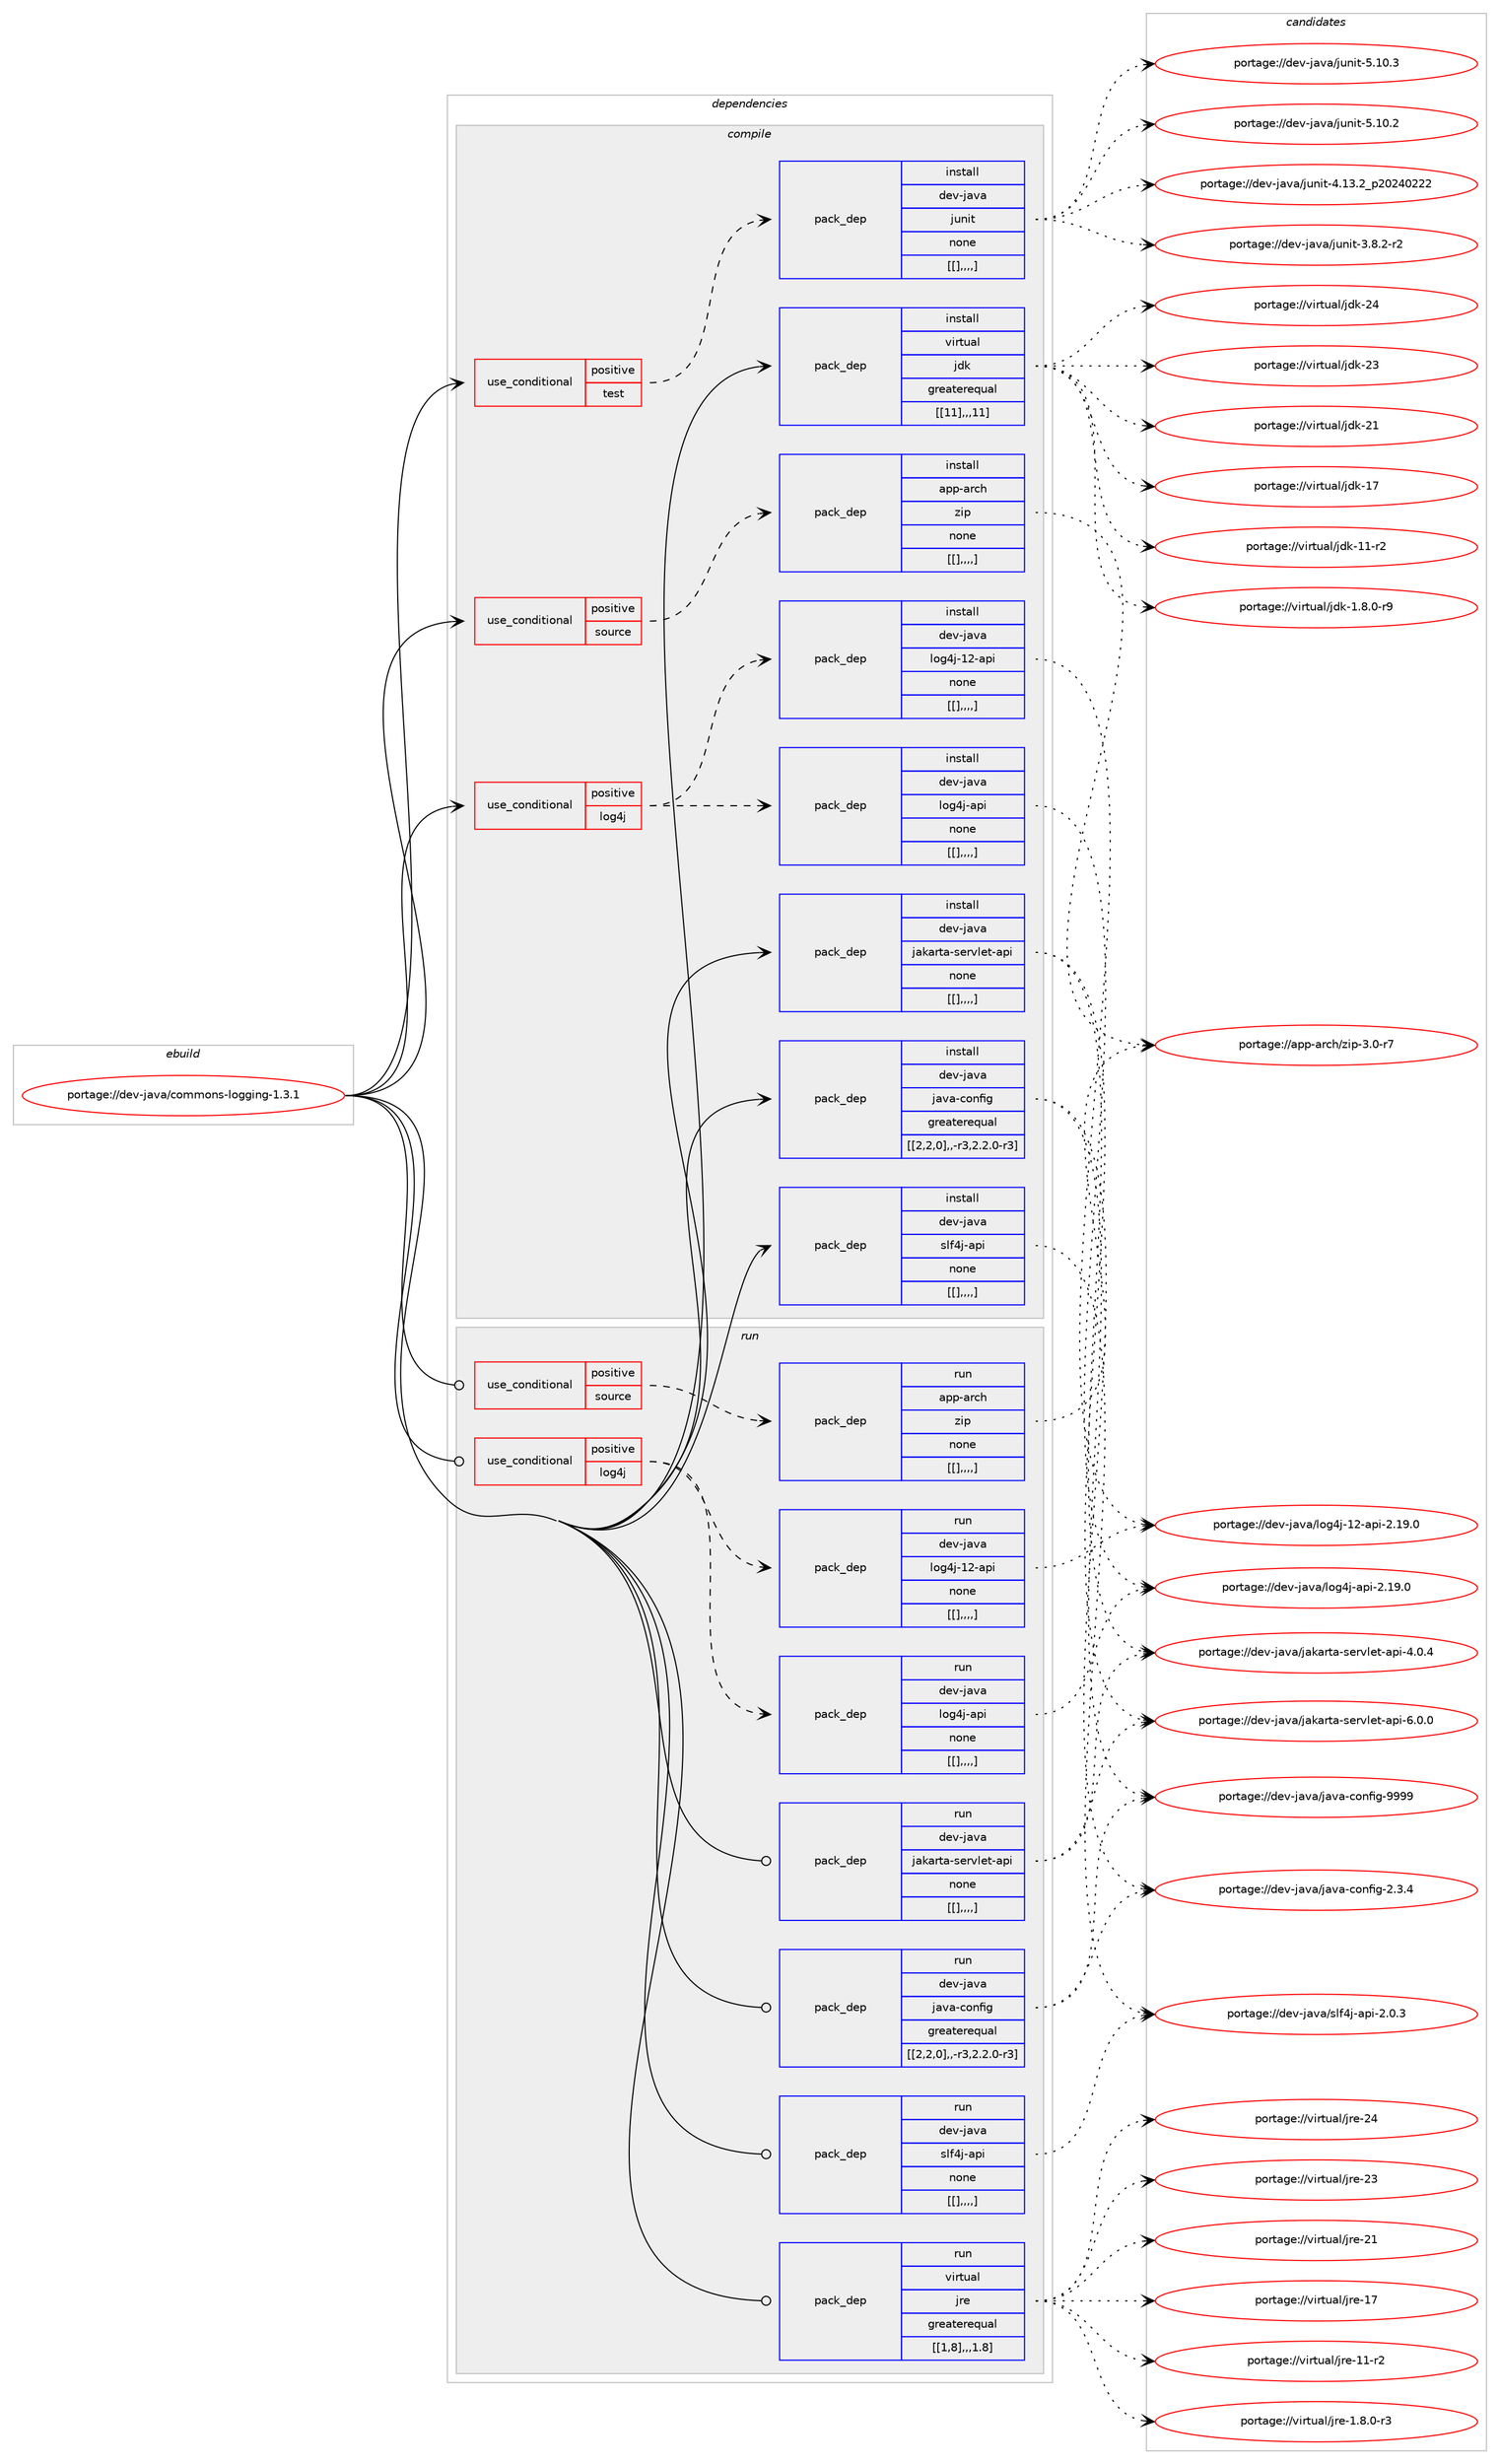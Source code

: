 digraph prolog {

# *************
# Graph options
# *************

newrank=true;
concentrate=true;
compound=true;
graph [rankdir=LR,fontname=Helvetica,fontsize=10,ranksep=1.5];#, ranksep=2.5, nodesep=0.2];
edge  [arrowhead=vee];
node  [fontname=Helvetica,fontsize=10];

# **********
# The ebuild
# **********

subgraph cluster_leftcol {
color=gray;
label=<<i>ebuild</i>>;
id [label="portage://dev-java/commons-logging-1.3.1", color=red, width=4, href="../dev-java/commons-logging-1.3.1.svg"];
}

# ****************
# The dependencies
# ****************

subgraph cluster_midcol {
color=gray;
label=<<i>dependencies</i>>;
subgraph cluster_compile {
fillcolor="#eeeeee";
style=filled;
label=<<i>compile</i>>;
subgraph cond22244 {
dependency93736 [label=<<TABLE BORDER="0" CELLBORDER="1" CELLSPACING="0" CELLPADDING="4"><TR><TD ROWSPAN="3" CELLPADDING="10">use_conditional</TD></TR><TR><TD>positive</TD></TR><TR><TD>log4j</TD></TR></TABLE>>, shape=none, color=red];
subgraph pack70446 {
dependency93737 [label=<<TABLE BORDER="0" CELLBORDER="1" CELLSPACING="0" CELLPADDING="4" WIDTH="220"><TR><TD ROWSPAN="6" CELLPADDING="30">pack_dep</TD></TR><TR><TD WIDTH="110">install</TD></TR><TR><TD>dev-java</TD></TR><TR><TD>log4j-12-api</TD></TR><TR><TD>none</TD></TR><TR><TD>[[],,,,]</TD></TR></TABLE>>, shape=none, color=blue];
}
dependency93736:e -> dependency93737:w [weight=20,style="dashed",arrowhead="vee"];
subgraph pack70447 {
dependency93738 [label=<<TABLE BORDER="0" CELLBORDER="1" CELLSPACING="0" CELLPADDING="4" WIDTH="220"><TR><TD ROWSPAN="6" CELLPADDING="30">pack_dep</TD></TR><TR><TD WIDTH="110">install</TD></TR><TR><TD>dev-java</TD></TR><TR><TD>log4j-api</TD></TR><TR><TD>none</TD></TR><TR><TD>[[],,,,]</TD></TR></TABLE>>, shape=none, color=blue];
}
dependency93736:e -> dependency93738:w [weight=20,style="dashed",arrowhead="vee"];
}
id:e -> dependency93736:w [weight=20,style="solid",arrowhead="vee"];
subgraph cond22245 {
dependency93739 [label=<<TABLE BORDER="0" CELLBORDER="1" CELLSPACING="0" CELLPADDING="4"><TR><TD ROWSPAN="3" CELLPADDING="10">use_conditional</TD></TR><TR><TD>positive</TD></TR><TR><TD>source</TD></TR></TABLE>>, shape=none, color=red];
subgraph pack70448 {
dependency93740 [label=<<TABLE BORDER="0" CELLBORDER="1" CELLSPACING="0" CELLPADDING="4" WIDTH="220"><TR><TD ROWSPAN="6" CELLPADDING="30">pack_dep</TD></TR><TR><TD WIDTH="110">install</TD></TR><TR><TD>app-arch</TD></TR><TR><TD>zip</TD></TR><TR><TD>none</TD></TR><TR><TD>[[],,,,]</TD></TR></TABLE>>, shape=none, color=blue];
}
dependency93739:e -> dependency93740:w [weight=20,style="dashed",arrowhead="vee"];
}
id:e -> dependency93739:w [weight=20,style="solid",arrowhead="vee"];
subgraph cond22246 {
dependency93741 [label=<<TABLE BORDER="0" CELLBORDER="1" CELLSPACING="0" CELLPADDING="4"><TR><TD ROWSPAN="3" CELLPADDING="10">use_conditional</TD></TR><TR><TD>positive</TD></TR><TR><TD>test</TD></TR></TABLE>>, shape=none, color=red];
subgraph pack70449 {
dependency93742 [label=<<TABLE BORDER="0" CELLBORDER="1" CELLSPACING="0" CELLPADDING="4" WIDTH="220"><TR><TD ROWSPAN="6" CELLPADDING="30">pack_dep</TD></TR><TR><TD WIDTH="110">install</TD></TR><TR><TD>dev-java</TD></TR><TR><TD>junit</TD></TR><TR><TD>none</TD></TR><TR><TD>[[],,,,]</TD></TR></TABLE>>, shape=none, color=blue];
}
dependency93741:e -> dependency93742:w [weight=20,style="dashed",arrowhead="vee"];
}
id:e -> dependency93741:w [weight=20,style="solid",arrowhead="vee"];
subgraph pack70450 {
dependency93743 [label=<<TABLE BORDER="0" CELLBORDER="1" CELLSPACING="0" CELLPADDING="4" WIDTH="220"><TR><TD ROWSPAN="6" CELLPADDING="30">pack_dep</TD></TR><TR><TD WIDTH="110">install</TD></TR><TR><TD>dev-java</TD></TR><TR><TD>jakarta-servlet-api</TD></TR><TR><TD>none</TD></TR><TR><TD>[[],,,,]</TD></TR></TABLE>>, shape=none, color=blue];
}
id:e -> dependency93743:w [weight=20,style="solid",arrowhead="vee"];
subgraph pack70451 {
dependency93744 [label=<<TABLE BORDER="0" CELLBORDER="1" CELLSPACING="0" CELLPADDING="4" WIDTH="220"><TR><TD ROWSPAN="6" CELLPADDING="30">pack_dep</TD></TR><TR><TD WIDTH="110">install</TD></TR><TR><TD>dev-java</TD></TR><TR><TD>java-config</TD></TR><TR><TD>greaterequal</TD></TR><TR><TD>[[2,2,0],,-r3,2.2.0-r3]</TD></TR></TABLE>>, shape=none, color=blue];
}
id:e -> dependency93744:w [weight=20,style="solid",arrowhead="vee"];
subgraph pack70452 {
dependency93745 [label=<<TABLE BORDER="0" CELLBORDER="1" CELLSPACING="0" CELLPADDING="4" WIDTH="220"><TR><TD ROWSPAN="6" CELLPADDING="30">pack_dep</TD></TR><TR><TD WIDTH="110">install</TD></TR><TR><TD>dev-java</TD></TR><TR><TD>slf4j-api</TD></TR><TR><TD>none</TD></TR><TR><TD>[[],,,,]</TD></TR></TABLE>>, shape=none, color=blue];
}
id:e -> dependency93745:w [weight=20,style="solid",arrowhead="vee"];
subgraph pack70453 {
dependency93746 [label=<<TABLE BORDER="0" CELLBORDER="1" CELLSPACING="0" CELLPADDING="4" WIDTH="220"><TR><TD ROWSPAN="6" CELLPADDING="30">pack_dep</TD></TR><TR><TD WIDTH="110">install</TD></TR><TR><TD>virtual</TD></TR><TR><TD>jdk</TD></TR><TR><TD>greaterequal</TD></TR><TR><TD>[[11],,,11]</TD></TR></TABLE>>, shape=none, color=blue];
}
id:e -> dependency93746:w [weight=20,style="solid",arrowhead="vee"];
}
subgraph cluster_compileandrun {
fillcolor="#eeeeee";
style=filled;
label=<<i>compile and run</i>>;
}
subgraph cluster_run {
fillcolor="#eeeeee";
style=filled;
label=<<i>run</i>>;
subgraph cond22247 {
dependency93747 [label=<<TABLE BORDER="0" CELLBORDER="1" CELLSPACING="0" CELLPADDING="4"><TR><TD ROWSPAN="3" CELLPADDING="10">use_conditional</TD></TR><TR><TD>positive</TD></TR><TR><TD>log4j</TD></TR></TABLE>>, shape=none, color=red];
subgraph pack70454 {
dependency93748 [label=<<TABLE BORDER="0" CELLBORDER="1" CELLSPACING="0" CELLPADDING="4" WIDTH="220"><TR><TD ROWSPAN="6" CELLPADDING="30">pack_dep</TD></TR><TR><TD WIDTH="110">run</TD></TR><TR><TD>dev-java</TD></TR><TR><TD>log4j-12-api</TD></TR><TR><TD>none</TD></TR><TR><TD>[[],,,,]</TD></TR></TABLE>>, shape=none, color=blue];
}
dependency93747:e -> dependency93748:w [weight=20,style="dashed",arrowhead="vee"];
subgraph pack70455 {
dependency93749 [label=<<TABLE BORDER="0" CELLBORDER="1" CELLSPACING="0" CELLPADDING="4" WIDTH="220"><TR><TD ROWSPAN="6" CELLPADDING="30">pack_dep</TD></TR><TR><TD WIDTH="110">run</TD></TR><TR><TD>dev-java</TD></TR><TR><TD>log4j-api</TD></TR><TR><TD>none</TD></TR><TR><TD>[[],,,,]</TD></TR></TABLE>>, shape=none, color=blue];
}
dependency93747:e -> dependency93749:w [weight=20,style="dashed",arrowhead="vee"];
}
id:e -> dependency93747:w [weight=20,style="solid",arrowhead="odot"];
subgraph cond22248 {
dependency93750 [label=<<TABLE BORDER="0" CELLBORDER="1" CELLSPACING="0" CELLPADDING="4"><TR><TD ROWSPAN="3" CELLPADDING="10">use_conditional</TD></TR><TR><TD>positive</TD></TR><TR><TD>source</TD></TR></TABLE>>, shape=none, color=red];
subgraph pack70456 {
dependency93751 [label=<<TABLE BORDER="0" CELLBORDER="1" CELLSPACING="0" CELLPADDING="4" WIDTH="220"><TR><TD ROWSPAN="6" CELLPADDING="30">pack_dep</TD></TR><TR><TD WIDTH="110">run</TD></TR><TR><TD>app-arch</TD></TR><TR><TD>zip</TD></TR><TR><TD>none</TD></TR><TR><TD>[[],,,,]</TD></TR></TABLE>>, shape=none, color=blue];
}
dependency93750:e -> dependency93751:w [weight=20,style="dashed",arrowhead="vee"];
}
id:e -> dependency93750:w [weight=20,style="solid",arrowhead="odot"];
subgraph pack70457 {
dependency93752 [label=<<TABLE BORDER="0" CELLBORDER="1" CELLSPACING="0" CELLPADDING="4" WIDTH="220"><TR><TD ROWSPAN="6" CELLPADDING="30">pack_dep</TD></TR><TR><TD WIDTH="110">run</TD></TR><TR><TD>dev-java</TD></TR><TR><TD>jakarta-servlet-api</TD></TR><TR><TD>none</TD></TR><TR><TD>[[],,,,]</TD></TR></TABLE>>, shape=none, color=blue];
}
id:e -> dependency93752:w [weight=20,style="solid",arrowhead="odot"];
subgraph pack70458 {
dependency93753 [label=<<TABLE BORDER="0" CELLBORDER="1" CELLSPACING="0" CELLPADDING="4" WIDTH="220"><TR><TD ROWSPAN="6" CELLPADDING="30">pack_dep</TD></TR><TR><TD WIDTH="110">run</TD></TR><TR><TD>dev-java</TD></TR><TR><TD>java-config</TD></TR><TR><TD>greaterequal</TD></TR><TR><TD>[[2,2,0],,-r3,2.2.0-r3]</TD></TR></TABLE>>, shape=none, color=blue];
}
id:e -> dependency93753:w [weight=20,style="solid",arrowhead="odot"];
subgraph pack70459 {
dependency93754 [label=<<TABLE BORDER="0" CELLBORDER="1" CELLSPACING="0" CELLPADDING="4" WIDTH="220"><TR><TD ROWSPAN="6" CELLPADDING="30">pack_dep</TD></TR><TR><TD WIDTH="110">run</TD></TR><TR><TD>dev-java</TD></TR><TR><TD>slf4j-api</TD></TR><TR><TD>none</TD></TR><TR><TD>[[],,,,]</TD></TR></TABLE>>, shape=none, color=blue];
}
id:e -> dependency93754:w [weight=20,style="solid",arrowhead="odot"];
subgraph pack70460 {
dependency93755 [label=<<TABLE BORDER="0" CELLBORDER="1" CELLSPACING="0" CELLPADDING="4" WIDTH="220"><TR><TD ROWSPAN="6" CELLPADDING="30">pack_dep</TD></TR><TR><TD WIDTH="110">run</TD></TR><TR><TD>virtual</TD></TR><TR><TD>jre</TD></TR><TR><TD>greaterequal</TD></TR><TR><TD>[[1,8],,,1.8]</TD></TR></TABLE>>, shape=none, color=blue];
}
id:e -> dependency93755:w [weight=20,style="solid",arrowhead="odot"];
}
}

# **************
# The candidates
# **************

subgraph cluster_choices {
rank=same;
color=gray;
label=<<i>candidates</i>>;

subgraph choice70446 {
color=black;
nodesep=1;
choice1001011184510697118974710811110352106454950459711210545504649574648 [label="portage://dev-java/log4j-12-api-2.19.0", color=red, width=4,href="../dev-java/log4j-12-api-2.19.0.svg"];
dependency93737:e -> choice1001011184510697118974710811110352106454950459711210545504649574648:w [style=dotted,weight="100"];
}
subgraph choice70447 {
color=black;
nodesep=1;
choice1001011184510697118974710811110352106459711210545504649574648 [label="portage://dev-java/log4j-api-2.19.0", color=red, width=4,href="../dev-java/log4j-api-2.19.0.svg"];
dependency93738:e -> choice1001011184510697118974710811110352106459711210545504649574648:w [style=dotted,weight="100"];
}
subgraph choice70448 {
color=black;
nodesep=1;
choice9711211245971149910447122105112455146484511455 [label="portage://app-arch/zip-3.0-r7", color=red, width=4,href="../app-arch/zip-3.0-r7.svg"];
dependency93740:e -> choice9711211245971149910447122105112455146484511455:w [style=dotted,weight="100"];
}
subgraph choice70449 {
color=black;
nodesep=1;
choice1001011184510697118974710611711010511645534649484651 [label="portage://dev-java/junit-5.10.3", color=red, width=4,href="../dev-java/junit-5.10.3.svg"];
choice1001011184510697118974710611711010511645534649484650 [label="portage://dev-java/junit-5.10.2", color=red, width=4,href="../dev-java/junit-5.10.2.svg"];
choice1001011184510697118974710611711010511645524649514650951125048505248505050 [label="portage://dev-java/junit-4.13.2_p20240222", color=red, width=4,href="../dev-java/junit-4.13.2_p20240222.svg"];
choice100101118451069711897471061171101051164551465646504511450 [label="portage://dev-java/junit-3.8.2-r2", color=red, width=4,href="../dev-java/junit-3.8.2-r2.svg"];
dependency93742:e -> choice1001011184510697118974710611711010511645534649484651:w [style=dotted,weight="100"];
dependency93742:e -> choice1001011184510697118974710611711010511645534649484650:w [style=dotted,weight="100"];
dependency93742:e -> choice1001011184510697118974710611711010511645524649514650951125048505248505050:w [style=dotted,weight="100"];
dependency93742:e -> choice100101118451069711897471061171101051164551465646504511450:w [style=dotted,weight="100"];
}
subgraph choice70450 {
color=black;
nodesep=1;
choice10010111845106971189747106971079711411697451151011141181081011164597112105455446484648 [label="portage://dev-java/jakarta-servlet-api-6.0.0", color=red, width=4,href="../dev-java/jakarta-servlet-api-6.0.0.svg"];
choice10010111845106971189747106971079711411697451151011141181081011164597112105455246484652 [label="portage://dev-java/jakarta-servlet-api-4.0.4", color=red, width=4,href="../dev-java/jakarta-servlet-api-4.0.4.svg"];
dependency93743:e -> choice10010111845106971189747106971079711411697451151011141181081011164597112105455446484648:w [style=dotted,weight="100"];
dependency93743:e -> choice10010111845106971189747106971079711411697451151011141181081011164597112105455246484652:w [style=dotted,weight="100"];
}
subgraph choice70451 {
color=black;
nodesep=1;
choice10010111845106971189747106971189745991111101021051034557575757 [label="portage://dev-java/java-config-9999", color=red, width=4,href="../dev-java/java-config-9999.svg"];
choice1001011184510697118974710697118974599111110102105103455046514652 [label="portage://dev-java/java-config-2.3.4", color=red, width=4,href="../dev-java/java-config-2.3.4.svg"];
dependency93744:e -> choice10010111845106971189747106971189745991111101021051034557575757:w [style=dotted,weight="100"];
dependency93744:e -> choice1001011184510697118974710697118974599111110102105103455046514652:w [style=dotted,weight="100"];
}
subgraph choice70452 {
color=black;
nodesep=1;
choice10010111845106971189747115108102521064597112105455046484651 [label="portage://dev-java/slf4j-api-2.0.3", color=red, width=4,href="../dev-java/slf4j-api-2.0.3.svg"];
dependency93745:e -> choice10010111845106971189747115108102521064597112105455046484651:w [style=dotted,weight="100"];
}
subgraph choice70453 {
color=black;
nodesep=1;
choice1181051141161179710847106100107455052 [label="portage://virtual/jdk-24", color=red, width=4,href="../virtual/jdk-24.svg"];
choice1181051141161179710847106100107455051 [label="portage://virtual/jdk-23", color=red, width=4,href="../virtual/jdk-23.svg"];
choice1181051141161179710847106100107455049 [label="portage://virtual/jdk-21", color=red, width=4,href="../virtual/jdk-21.svg"];
choice1181051141161179710847106100107454955 [label="portage://virtual/jdk-17", color=red, width=4,href="../virtual/jdk-17.svg"];
choice11810511411611797108471061001074549494511450 [label="portage://virtual/jdk-11-r2", color=red, width=4,href="../virtual/jdk-11-r2.svg"];
choice11810511411611797108471061001074549465646484511457 [label="portage://virtual/jdk-1.8.0-r9", color=red, width=4,href="../virtual/jdk-1.8.0-r9.svg"];
dependency93746:e -> choice1181051141161179710847106100107455052:w [style=dotted,weight="100"];
dependency93746:e -> choice1181051141161179710847106100107455051:w [style=dotted,weight="100"];
dependency93746:e -> choice1181051141161179710847106100107455049:w [style=dotted,weight="100"];
dependency93746:e -> choice1181051141161179710847106100107454955:w [style=dotted,weight="100"];
dependency93746:e -> choice11810511411611797108471061001074549494511450:w [style=dotted,weight="100"];
dependency93746:e -> choice11810511411611797108471061001074549465646484511457:w [style=dotted,weight="100"];
}
subgraph choice70454 {
color=black;
nodesep=1;
choice1001011184510697118974710811110352106454950459711210545504649574648 [label="portage://dev-java/log4j-12-api-2.19.0", color=red, width=4,href="../dev-java/log4j-12-api-2.19.0.svg"];
dependency93748:e -> choice1001011184510697118974710811110352106454950459711210545504649574648:w [style=dotted,weight="100"];
}
subgraph choice70455 {
color=black;
nodesep=1;
choice1001011184510697118974710811110352106459711210545504649574648 [label="portage://dev-java/log4j-api-2.19.0", color=red, width=4,href="../dev-java/log4j-api-2.19.0.svg"];
dependency93749:e -> choice1001011184510697118974710811110352106459711210545504649574648:w [style=dotted,weight="100"];
}
subgraph choice70456 {
color=black;
nodesep=1;
choice9711211245971149910447122105112455146484511455 [label="portage://app-arch/zip-3.0-r7", color=red, width=4,href="../app-arch/zip-3.0-r7.svg"];
dependency93751:e -> choice9711211245971149910447122105112455146484511455:w [style=dotted,weight="100"];
}
subgraph choice70457 {
color=black;
nodesep=1;
choice10010111845106971189747106971079711411697451151011141181081011164597112105455446484648 [label="portage://dev-java/jakarta-servlet-api-6.0.0", color=red, width=4,href="../dev-java/jakarta-servlet-api-6.0.0.svg"];
choice10010111845106971189747106971079711411697451151011141181081011164597112105455246484652 [label="portage://dev-java/jakarta-servlet-api-4.0.4", color=red, width=4,href="../dev-java/jakarta-servlet-api-4.0.4.svg"];
dependency93752:e -> choice10010111845106971189747106971079711411697451151011141181081011164597112105455446484648:w [style=dotted,weight="100"];
dependency93752:e -> choice10010111845106971189747106971079711411697451151011141181081011164597112105455246484652:w [style=dotted,weight="100"];
}
subgraph choice70458 {
color=black;
nodesep=1;
choice10010111845106971189747106971189745991111101021051034557575757 [label="portage://dev-java/java-config-9999", color=red, width=4,href="../dev-java/java-config-9999.svg"];
choice1001011184510697118974710697118974599111110102105103455046514652 [label="portage://dev-java/java-config-2.3.4", color=red, width=4,href="../dev-java/java-config-2.3.4.svg"];
dependency93753:e -> choice10010111845106971189747106971189745991111101021051034557575757:w [style=dotted,weight="100"];
dependency93753:e -> choice1001011184510697118974710697118974599111110102105103455046514652:w [style=dotted,weight="100"];
}
subgraph choice70459 {
color=black;
nodesep=1;
choice10010111845106971189747115108102521064597112105455046484651 [label="portage://dev-java/slf4j-api-2.0.3", color=red, width=4,href="../dev-java/slf4j-api-2.0.3.svg"];
dependency93754:e -> choice10010111845106971189747115108102521064597112105455046484651:w [style=dotted,weight="100"];
}
subgraph choice70460 {
color=black;
nodesep=1;
choice1181051141161179710847106114101455052 [label="portage://virtual/jre-24", color=red, width=4,href="../virtual/jre-24.svg"];
choice1181051141161179710847106114101455051 [label="portage://virtual/jre-23", color=red, width=4,href="../virtual/jre-23.svg"];
choice1181051141161179710847106114101455049 [label="portage://virtual/jre-21", color=red, width=4,href="../virtual/jre-21.svg"];
choice1181051141161179710847106114101454955 [label="portage://virtual/jre-17", color=red, width=4,href="../virtual/jre-17.svg"];
choice11810511411611797108471061141014549494511450 [label="portage://virtual/jre-11-r2", color=red, width=4,href="../virtual/jre-11-r2.svg"];
choice11810511411611797108471061141014549465646484511451 [label="portage://virtual/jre-1.8.0-r3", color=red, width=4,href="../virtual/jre-1.8.0-r3.svg"];
dependency93755:e -> choice1181051141161179710847106114101455052:w [style=dotted,weight="100"];
dependency93755:e -> choice1181051141161179710847106114101455051:w [style=dotted,weight="100"];
dependency93755:e -> choice1181051141161179710847106114101455049:w [style=dotted,weight="100"];
dependency93755:e -> choice1181051141161179710847106114101454955:w [style=dotted,weight="100"];
dependency93755:e -> choice11810511411611797108471061141014549494511450:w [style=dotted,weight="100"];
dependency93755:e -> choice11810511411611797108471061141014549465646484511451:w [style=dotted,weight="100"];
}
}

}

